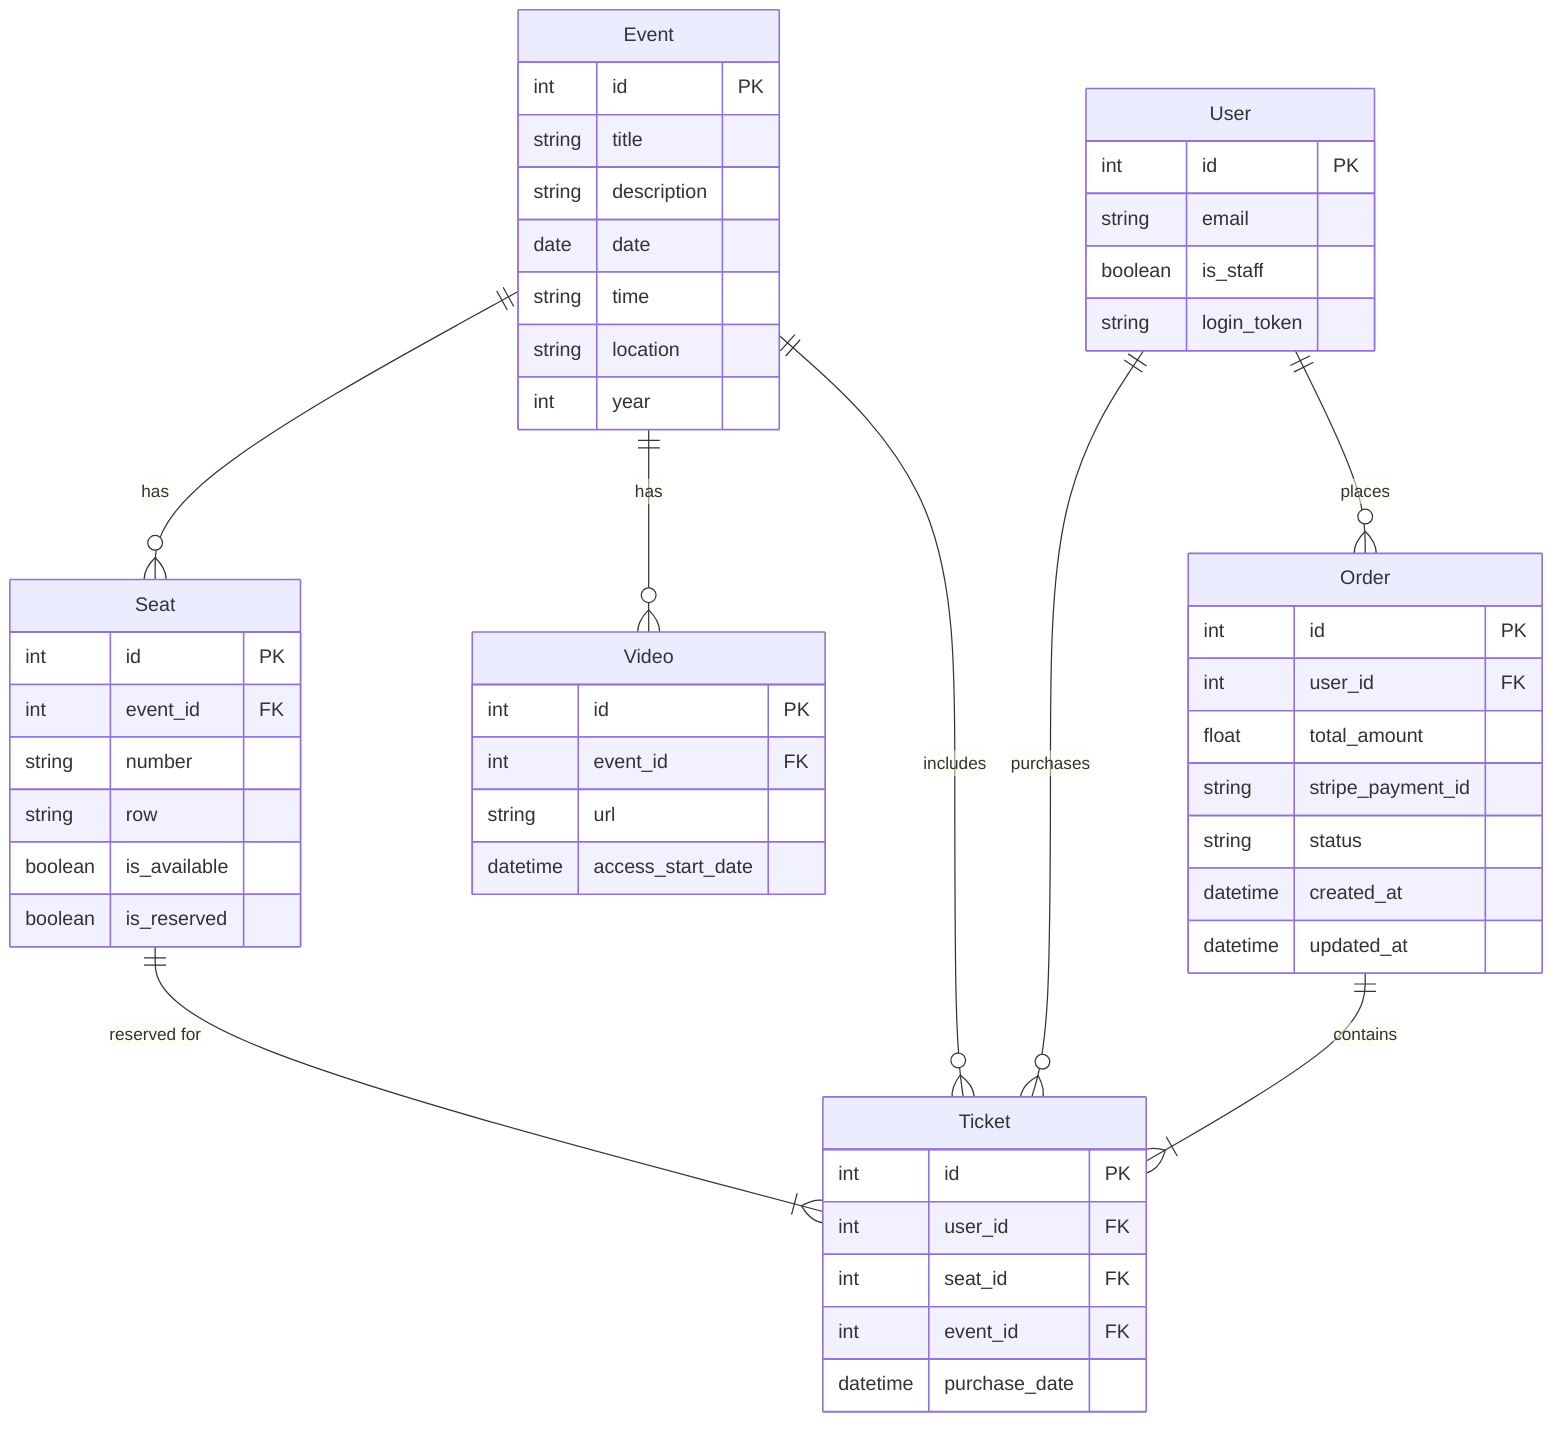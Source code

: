 erDiagram
    Event {
        int id PK
        string title
        string description
        date date
        string time
        string location
        int year
    }
    Seat {
        int id PK
        int event_id FK
        string number
        string row
        boolean is_available
        boolean is_reserved
    }
    Ticket {
        int id PK
        int user_id FK
        int seat_id FK
        int event_id FK
        datetime purchase_date
    }
    User {
        int id PK
        string email
        boolean is_staff
        string login_token
    }
    Video {
        int id PK
        int event_id FK
        string url
        datetime access_start_date
    }
    Order {
        int id PK
        int user_id FK
        float total_amount
        string stripe_payment_id
        string status
        datetime created_at
        datetime updated_at
    }

    Event ||--o{ Seat : "has"
    Event ||--o{ Video : "has"
    Seat ||--|{ Ticket : "reserved for"
    User ||--o{ Ticket : "purchases"
    Event ||--o{ Ticket : "includes"
    User ||--o{ Order : "places"
    Order ||--|{ Ticket : "contains"